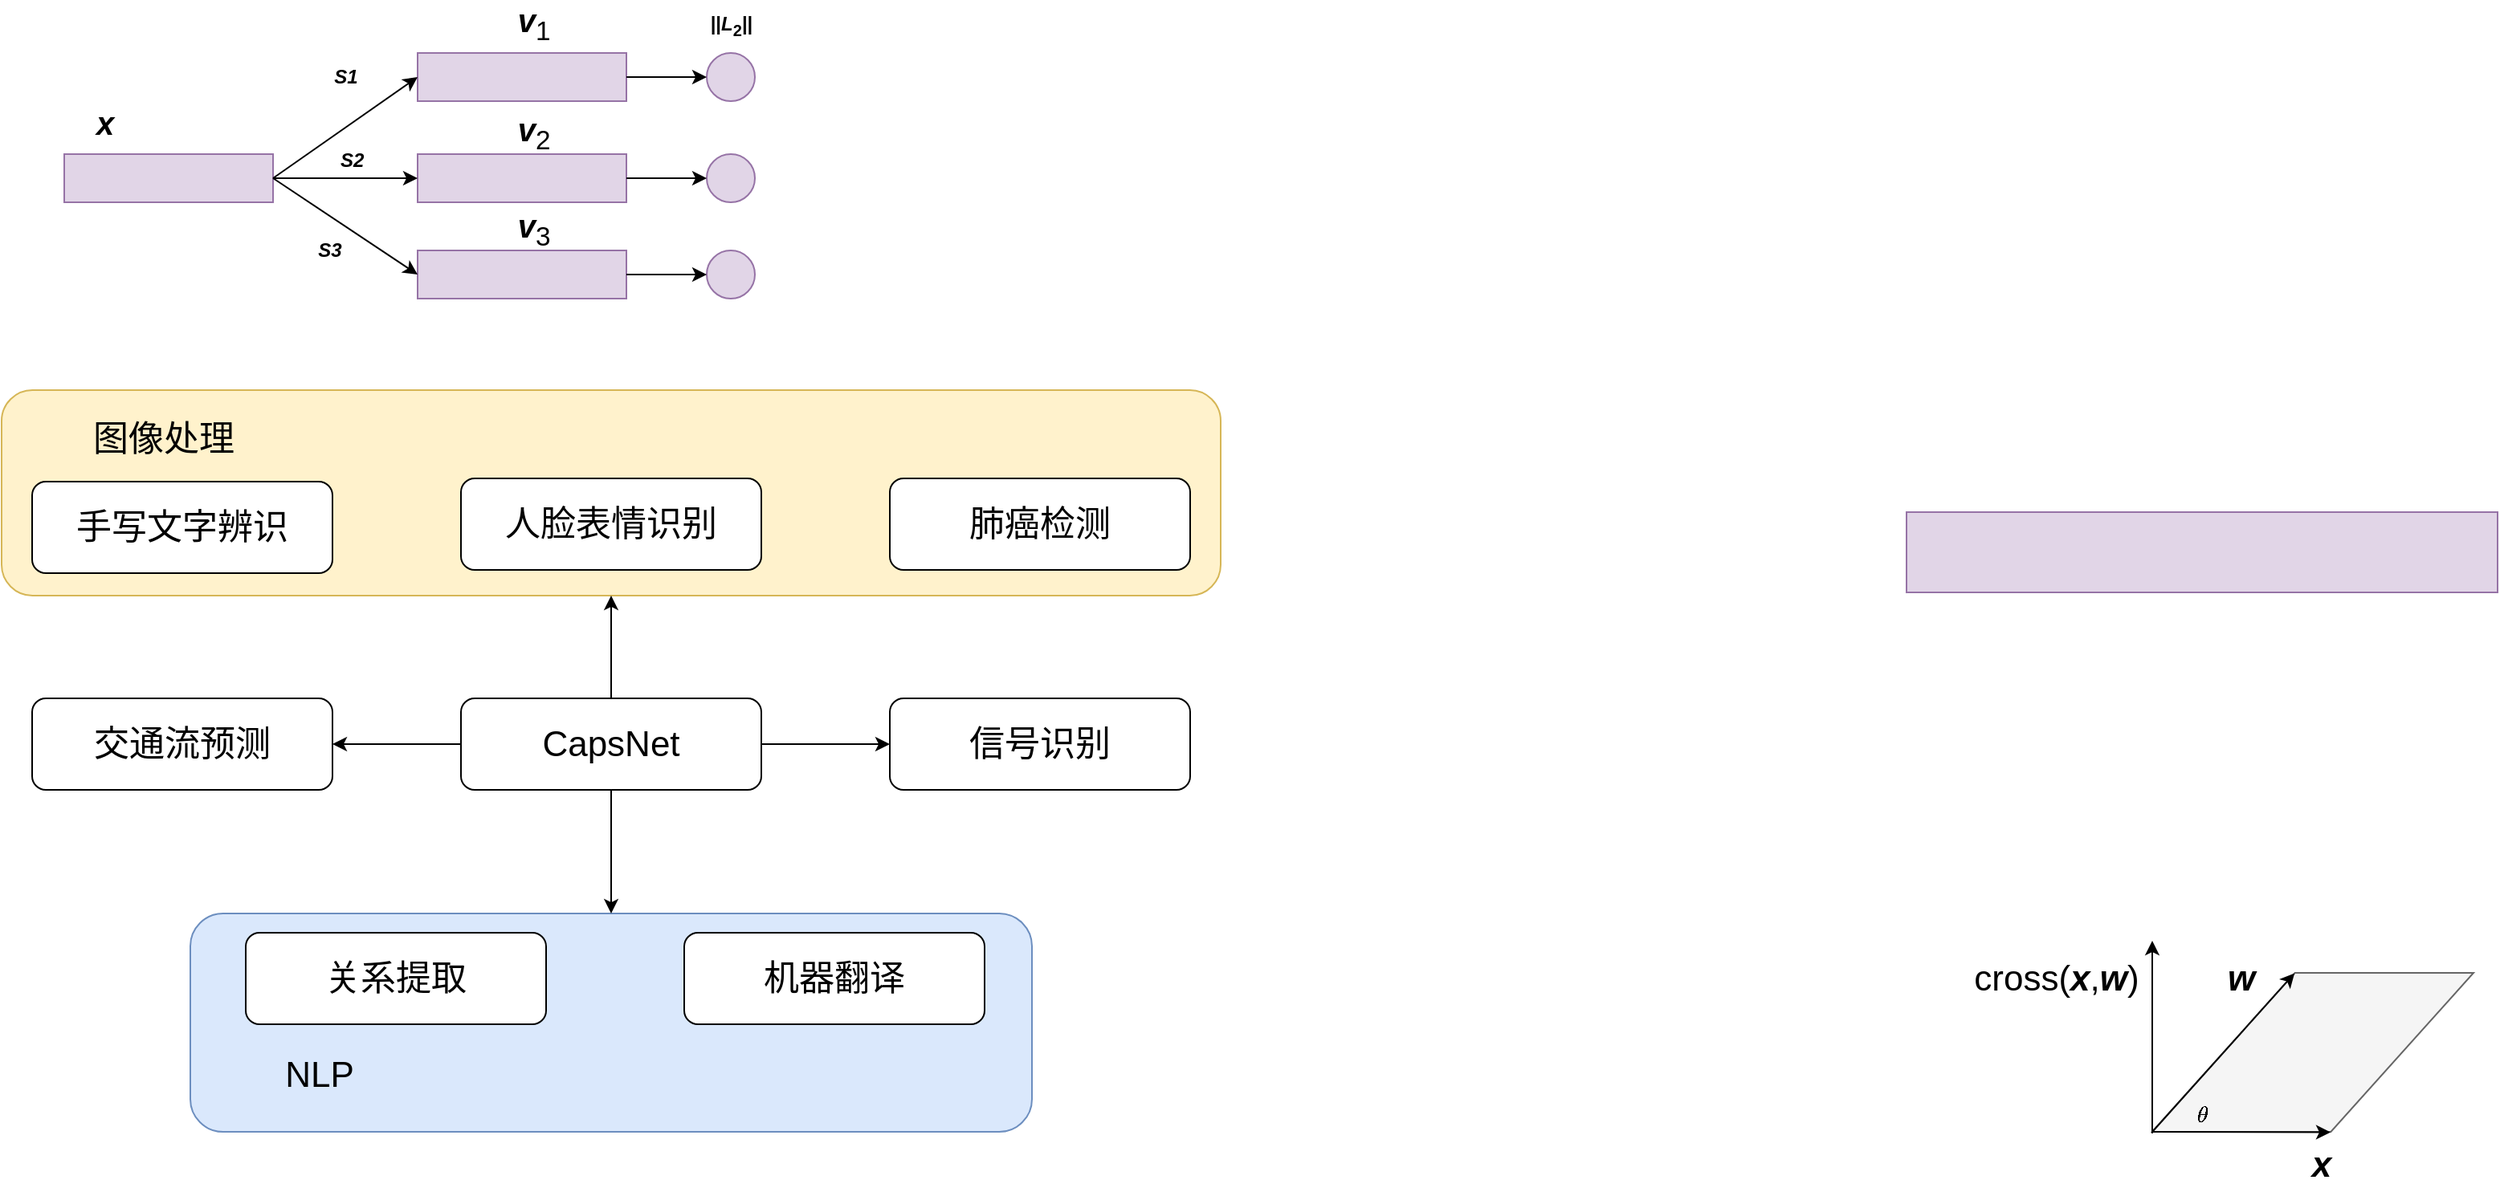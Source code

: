 <mxfile version="13.1.3" type="github">
  <diagram id="diZMRqRUsIZvZlMwBqrH" name="Page-1">
    <mxGraphModel dx="476" dy="361" grid="1" gridSize="10" guides="1" tooltips="1" connect="1" arrows="1" fold="1" page="0" pageScale="1" pageWidth="827" pageHeight="1169" math="1" shadow="0">
      <root>
        <mxCell id="0" />
        <mxCell id="1" parent="0" />
        <mxCell id="22y18X0Yj5JrSiVgaEgC-5" value="" style="shape=parallelogram;perimeter=parallelogramPerimeter;whiteSpace=wrap;html=1;size=0.444;fillColor=#f5f5f5;strokeColor=#666666;fontColor=#333333;" vertex="1" parent="1">
          <mxGeometry x="1400" y="700" width="200" height="99" as="geometry" />
        </mxCell>
        <mxCell id="xD0XYG2H3usSobOG9yuR-62" value="" style="rounded=1;whiteSpace=wrap;html=1;strokeColor=#6c8ebf;fillColor=#dae8fc;" parent="1" vertex="1">
          <mxGeometry x="178.5" y="663" width="524" height="136" as="geometry" />
        </mxCell>
        <mxCell id="xD0XYG2H3usSobOG9yuR-56" value="" style="rounded=1;whiteSpace=wrap;html=1;strokeColor=#d6b656;fillColor=#fff2cc;" parent="1" vertex="1">
          <mxGeometry x="61" y="337" width="759" height="128" as="geometry" />
        </mxCell>
        <mxCell id="xD0XYG2H3usSobOG9yuR-5" value="&lt;font style=&quot;font-size: 20px&quot;&gt;&lt;i&gt;&lt;b&gt;x&lt;/b&gt;&lt;/i&gt;&lt;/font&gt;" style="text;html=1;align=center;verticalAlign=middle;resizable=0;points=[];autosize=1;" parent="1" vertex="1">
          <mxGeometry x="110" y="160" width="30" height="20" as="geometry" />
        </mxCell>
        <mxCell id="xD0XYG2H3usSobOG9yuR-9" value="&lt;i&gt;&lt;b&gt;S1&lt;/b&gt;&lt;/i&gt;" style="text;html=1;align=center;verticalAlign=middle;resizable=0;points=[];autosize=1;" parent="1" vertex="1">
          <mxGeometry x="260" y="132" width="30" height="20" as="geometry" />
        </mxCell>
        <mxCell id="xD0XYG2H3usSobOG9yuR-11" value="&lt;i&gt;&lt;b&gt;S3&lt;/b&gt;&lt;/i&gt;" style="text;html=1;align=center;verticalAlign=middle;resizable=0;points=[];autosize=1;" parent="1" vertex="1">
          <mxGeometry x="250" y="240" width="30" height="20" as="geometry" />
        </mxCell>
        <mxCell id="xD0XYG2H3usSobOG9yuR-12" value="" style="rounded=0;whiteSpace=wrap;html=1;fillColor=#e1d5e7;strokeColor=#9673a6;" parent="1" vertex="1">
          <mxGeometry x="320" y="190" width="130" height="30" as="geometry" />
        </mxCell>
        <mxCell id="xD0XYG2H3usSobOG9yuR-13" value="" style="rounded=0;whiteSpace=wrap;html=1;fillColor=#e1d5e7;strokeColor=#9673a6;" parent="1" vertex="1">
          <mxGeometry x="320" y="127" width="130" height="30" as="geometry" />
        </mxCell>
        <mxCell id="xD0XYG2H3usSobOG9yuR-14" value="" style="rounded=0;whiteSpace=wrap;html=1;fillColor=#e1d5e7;strokeColor=#9673a6;" parent="1" vertex="1">
          <mxGeometry x="100" y="190" width="130" height="30" as="geometry" />
        </mxCell>
        <mxCell id="xD0XYG2H3usSobOG9yuR-15" value="" style="rounded=0;whiteSpace=wrap;html=1;fillColor=#e1d5e7;strokeColor=#9673a6;" parent="1" vertex="1">
          <mxGeometry x="320" y="250" width="130" height="30" as="geometry" />
        </mxCell>
        <mxCell id="xD0XYG2H3usSobOG9yuR-16" value="" style="endArrow=classic;html=1;exitX=1;exitY=0.5;exitDx=0;exitDy=0;entryX=0;entryY=0.5;entryDx=0;entryDy=0;" parent="1" source="xD0XYG2H3usSobOG9yuR-14" target="xD0XYG2H3usSobOG9yuR-13" edge="1">
          <mxGeometry width="50" height="50" relative="1" as="geometry">
            <mxPoint x="340" y="290" as="sourcePoint" />
            <mxPoint x="390" y="240" as="targetPoint" />
          </mxGeometry>
        </mxCell>
        <mxCell id="xD0XYG2H3usSobOG9yuR-17" value="" style="endArrow=classic;html=1;exitX=1;exitY=0.5;exitDx=0;exitDy=0;entryX=0;entryY=0.5;entryDx=0;entryDy=0;" parent="1" source="xD0XYG2H3usSobOG9yuR-14" target="xD0XYG2H3usSobOG9yuR-12" edge="1">
          <mxGeometry width="50" height="50" relative="1" as="geometry">
            <mxPoint x="340" y="290" as="sourcePoint" />
            <mxPoint x="390" y="240" as="targetPoint" />
          </mxGeometry>
        </mxCell>
        <mxCell id="xD0XYG2H3usSobOG9yuR-18" value="" style="endArrow=classic;html=1;exitX=1;exitY=0.5;exitDx=0;exitDy=0;entryX=0;entryY=0.5;entryDx=0;entryDy=0;" parent="1" source="xD0XYG2H3usSobOG9yuR-14" target="xD0XYG2H3usSobOG9yuR-15" edge="1">
          <mxGeometry width="50" height="50" relative="1" as="geometry">
            <mxPoint x="340" y="290" as="sourcePoint" />
            <mxPoint x="390" y="240" as="targetPoint" />
          </mxGeometry>
        </mxCell>
        <mxCell id="xD0XYG2H3usSobOG9yuR-19" value="&lt;i&gt;&lt;b&gt;S2&lt;/b&gt;&lt;/i&gt;" style="text;whiteSpace=wrap;html=1;" parent="1" vertex="1">
          <mxGeometry x="270" y="180" width="40" height="30" as="geometry" />
        </mxCell>
        <mxCell id="xD0XYG2H3usSobOG9yuR-20" value="" style="ellipse;whiteSpace=wrap;html=1;aspect=fixed;fillColor=#e1d5e7;strokeColor=#9673a6;" parent="1" vertex="1">
          <mxGeometry x="500" y="127" width="30" height="30" as="geometry" />
        </mxCell>
        <mxCell id="xD0XYG2H3usSobOG9yuR-21" value="" style="ellipse;whiteSpace=wrap;html=1;aspect=fixed;fillColor=#e1d5e7;strokeColor=#9673a6;" parent="1" vertex="1">
          <mxGeometry x="500" y="190" width="30" height="30" as="geometry" />
        </mxCell>
        <mxCell id="xD0XYG2H3usSobOG9yuR-22" value="" style="ellipse;whiteSpace=wrap;html=1;aspect=fixed;fillColor=#e1d5e7;strokeColor=#9673a6;" parent="1" vertex="1">
          <mxGeometry x="500" y="250" width="30" height="30" as="geometry" />
        </mxCell>
        <mxCell id="xD0XYG2H3usSobOG9yuR-23" value="" style="endArrow=classic;html=1;exitX=1;exitY=0.5;exitDx=0;exitDy=0;entryX=0;entryY=0.5;entryDx=0;entryDy=0;" parent="1" source="xD0XYG2H3usSobOG9yuR-13" target="xD0XYG2H3usSobOG9yuR-20" edge="1">
          <mxGeometry width="50" height="50" relative="1" as="geometry">
            <mxPoint x="340" y="290" as="sourcePoint" />
            <mxPoint x="390" y="240" as="targetPoint" />
          </mxGeometry>
        </mxCell>
        <mxCell id="xD0XYG2H3usSobOG9yuR-25" value="" style="endArrow=classic;html=1;exitX=1;exitY=0.5;exitDx=0;exitDy=0;entryX=0;entryY=0.5;entryDx=0;entryDy=0;" parent="1" source="xD0XYG2H3usSobOG9yuR-12" target="xD0XYG2H3usSobOG9yuR-21" edge="1">
          <mxGeometry width="50" height="50" relative="1" as="geometry">
            <mxPoint x="450" y="142" as="sourcePoint" />
            <mxPoint x="500" y="142" as="targetPoint" />
          </mxGeometry>
        </mxCell>
        <mxCell id="xD0XYG2H3usSobOG9yuR-26" value="" style="endArrow=classic;html=1;exitX=1;exitY=0.5;exitDx=0;exitDy=0;entryX=0;entryY=0.5;entryDx=0;entryDy=0;" parent="1" source="xD0XYG2H3usSobOG9yuR-15" target="xD0XYG2H3usSobOG9yuR-22" edge="1">
          <mxGeometry width="50" height="50" relative="1" as="geometry">
            <mxPoint x="450" y="205" as="sourcePoint" />
            <mxPoint x="500" y="205" as="targetPoint" />
          </mxGeometry>
        </mxCell>
        <mxCell id="xD0XYG2H3usSobOG9yuR-27" value="&lt;b&gt;||&lt;i&gt;L&lt;/i&gt;&lt;sub&gt;2&lt;/sub&gt;||&lt;/b&gt;" style="text;html=1;align=center;verticalAlign=middle;resizable=0;points=[];autosize=1;" parent="1" vertex="1">
          <mxGeometry x="495" y="100" width="40" height="20" as="geometry" />
        </mxCell>
        <mxCell id="xD0XYG2H3usSobOG9yuR-28" value="&lt;font style=&quot;font-size: 20px&quot;&gt;&lt;i&gt;&lt;b&gt;v&lt;/b&gt;&lt;/i&gt;&lt;sub&gt;1&lt;/sub&gt;&lt;/font&gt;" style="text;html=1;align=center;verticalAlign=middle;resizable=0;points=[];autosize=1;" parent="1" vertex="1">
          <mxGeometry x="377" y="97" width="30" height="23" as="geometry" />
        </mxCell>
        <mxCell id="xD0XYG2H3usSobOG9yuR-29" value="&lt;font style=&quot;font-size: 20px&quot;&gt;&lt;i&gt;&lt;b&gt;v&lt;/b&gt;&lt;/i&gt;&lt;sub&gt;2&lt;/sub&gt;&lt;/font&gt;" style="text;html=1;align=center;verticalAlign=middle;resizable=0;points=[];autosize=1;" parent="1" vertex="1">
          <mxGeometry x="377" y="165" width="30" height="23" as="geometry" />
        </mxCell>
        <mxCell id="xD0XYG2H3usSobOG9yuR-30" value="&lt;font style=&quot;font-size: 20px&quot;&gt;&lt;i&gt;&lt;b&gt;v&lt;/b&gt;&lt;/i&gt;&lt;sub&gt;3&lt;/sub&gt;&lt;/font&gt;" style="text;html=1;align=center;verticalAlign=middle;resizable=0;points=[];autosize=1;" parent="1" vertex="1">
          <mxGeometry x="377" y="225" width="30" height="23" as="geometry" />
        </mxCell>
        <mxCell id="xD0XYG2H3usSobOG9yuR-33" value="" style="edgeStyle=orthogonalEdgeStyle;rounded=0;orthogonalLoop=1;jettySize=auto;html=1;entryX=0.5;entryY=1;entryDx=0;entryDy=0;" parent="1" source="xD0XYG2H3usSobOG9yuR-31" target="xD0XYG2H3usSobOG9yuR-56" edge="1">
          <mxGeometry relative="1" as="geometry">
            <mxPoint x="441" y="494" as="targetPoint" />
          </mxGeometry>
        </mxCell>
        <mxCell id="xD0XYG2H3usSobOG9yuR-35" value="" style="edgeStyle=orthogonalEdgeStyle;rounded=0;orthogonalLoop=1;jettySize=auto;html=1;" parent="1" source="xD0XYG2H3usSobOG9yuR-31" target="xD0XYG2H3usSobOG9yuR-34" edge="1">
          <mxGeometry relative="1" as="geometry" />
        </mxCell>
        <mxCell id="xD0XYG2H3usSobOG9yuR-60" style="edgeStyle=orthogonalEdgeStyle;rounded=0;orthogonalLoop=1;jettySize=auto;html=1;exitX=1;exitY=0.5;exitDx=0;exitDy=0;" parent="1" source="xD0XYG2H3usSobOG9yuR-31" target="xD0XYG2H3usSobOG9yuR-50" edge="1">
          <mxGeometry relative="1" as="geometry" />
        </mxCell>
        <mxCell id="xD0XYG2H3usSobOG9yuR-65" style="edgeStyle=orthogonalEdgeStyle;rounded=0;orthogonalLoop=1;jettySize=auto;html=1;exitX=0.5;exitY=1;exitDx=0;exitDy=0;" parent="1" source="xD0XYG2H3usSobOG9yuR-31" target="xD0XYG2H3usSobOG9yuR-62" edge="1">
          <mxGeometry relative="1" as="geometry" />
        </mxCell>
        <mxCell id="xD0XYG2H3usSobOG9yuR-31" value="&lt;font style=&quot;font-size: 22px&quot;&gt;CapsNet&lt;/font&gt;" style="rounded=1;whiteSpace=wrap;html=1;" parent="1" vertex="1">
          <mxGeometry x="347" y="529" width="187" height="57" as="geometry" />
        </mxCell>
        <mxCell id="xD0XYG2H3usSobOG9yuR-36" value="&lt;font style=&quot;font-size: 22px&quot;&gt;机器翻译&lt;/font&gt;" style="rounded=1;whiteSpace=wrap;html=1;" parent="1" vertex="1">
          <mxGeometry x="486" y="675" width="187" height="57" as="geometry" />
        </mxCell>
        <mxCell id="xD0XYG2H3usSobOG9yuR-34" value="&lt;font style=&quot;font-size: 22px&quot;&gt;交通流预测&lt;/font&gt;" style="rounded=1;whiteSpace=wrap;html=1;" parent="1" vertex="1">
          <mxGeometry x="80" y="529" width="187" height="57" as="geometry" />
        </mxCell>
        <mxCell id="xD0XYG2H3usSobOG9yuR-32" value="&lt;font style=&quot;font-size: 22px&quot;&gt;人脸表情识别&lt;/font&gt;" style="rounded=1;whiteSpace=wrap;html=1;" parent="1" vertex="1">
          <mxGeometry x="347" y="392" width="187" height="57" as="geometry" />
        </mxCell>
        <mxCell id="xD0XYG2H3usSobOG9yuR-43" value="&lt;font style=&quot;font-size: 22px&quot;&gt;肺癌检测&lt;/font&gt;" style="rounded=1;whiteSpace=wrap;html=1;" parent="1" vertex="1">
          <mxGeometry x="614" y="392" width="187" height="57" as="geometry" />
        </mxCell>
        <mxCell id="xD0XYG2H3usSobOG9yuR-46" value="&lt;font style=&quot;font-size: 22px&quot;&gt;手写文字辨识&lt;/font&gt;" style="rounded=1;whiteSpace=wrap;html=1;" parent="1" vertex="1">
          <mxGeometry x="80" y="394" width="187" height="57" as="geometry" />
        </mxCell>
        <mxCell id="xD0XYG2H3usSobOG9yuR-48" value="&lt;font style=&quot;font-size: 22px&quot;&gt;关系提取&lt;/font&gt;" style="rounded=1;whiteSpace=wrap;html=1;" parent="1" vertex="1">
          <mxGeometry x="213" y="675" width="187" height="57" as="geometry" />
        </mxCell>
        <mxCell id="xD0XYG2H3usSobOG9yuR-50" value="&lt;font style=&quot;font-size: 22px&quot;&gt;信号识别&lt;/font&gt;" style="rounded=1;whiteSpace=wrap;html=1;" parent="1" vertex="1">
          <mxGeometry x="614" y="529" width="187" height="57" as="geometry" />
        </mxCell>
        <mxCell id="xD0XYG2H3usSobOG9yuR-59" value="&lt;font style=&quot;font-size: 22px&quot;&gt;图像处理&lt;/font&gt;" style="text;html=1;strokeColor=none;fillColor=none;align=center;verticalAlign=middle;whiteSpace=wrap;rounded=0;" parent="1" vertex="1">
          <mxGeometry x="99" y="358" width="126" height="20" as="geometry" />
        </mxCell>
        <mxCell id="xD0XYG2H3usSobOG9yuR-63" value="&lt;font style=&quot;font-size: 22px&quot;&gt;NLP&lt;/font&gt;" style="text;html=1;strokeColor=none;fillColor=none;align=center;verticalAlign=middle;whiteSpace=wrap;rounded=0;" parent="1" vertex="1">
          <mxGeometry x="239" y="754" width="40" height="20" as="geometry" />
        </mxCell>
        <mxCell id="xD0XYG2H3usSobOG9yuR-66" value="" style="rounded=0;whiteSpace=wrap;html=1;strokeColor=#9673a6;fillColor=#e1d5e7;" parent="1" vertex="1">
          <mxGeometry x="1247" y="413" width="368" height="50" as="geometry" />
        </mxCell>
        <mxCell id="22y18X0Yj5JrSiVgaEgC-1" value="" style="endArrow=classic;html=1;entryX=0.443;entryY=0.002;entryDx=0;entryDy=0;entryPerimeter=0;" edge="1" parent="1" target="22y18X0Yj5JrSiVgaEgC-5">
          <mxGeometry width="50" height="50" relative="1" as="geometry">
            <mxPoint x="1400" y="799" as="sourcePoint" />
            <mxPoint x="1499" y="703" as="targetPoint" />
          </mxGeometry>
        </mxCell>
        <mxCell id="22y18X0Yj5JrSiVgaEgC-2" value="" style="endArrow=classic;html=1;entryX=0.555;entryY=1.003;entryDx=0;entryDy=0;entryPerimeter=0;" edge="1" parent="1" target="22y18X0Yj5JrSiVgaEgC-5">
          <mxGeometry width="50" height="50" relative="1" as="geometry">
            <mxPoint x="1400" y="799" as="sourcePoint" />
            <mxPoint x="1510" y="798" as="targetPoint" />
          </mxGeometry>
        </mxCell>
        <mxCell id="22y18X0Yj5JrSiVgaEgC-3" value="&lt;font style=&quot;font-size: 22px&quot;&gt;&lt;i&gt;&lt;b&gt;x&lt;/b&gt;&lt;/i&gt;&lt;/font&gt;" style="text;html=1;align=center;verticalAlign=middle;resizable=0;points=[];autosize=1;" vertex="1" parent="1">
          <mxGeometry x="1490" y="810" width="30" height="20" as="geometry" />
        </mxCell>
        <mxCell id="22y18X0Yj5JrSiVgaEgC-4" value="&lt;font style=&quot;font-size: 22px&quot;&gt;&lt;i&gt;&lt;b&gt;w&lt;br&gt;&lt;/b&gt;&lt;/i&gt;&lt;/font&gt;" style="text;html=1;align=center;verticalAlign=middle;resizable=0;points=[];autosize=1;" vertex="1" parent="1">
          <mxGeometry x="1440" y="693.5" width="30" height="20" as="geometry" />
        </mxCell>
        <mxCell id="22y18X0Yj5JrSiVgaEgC-6" value="" style="endArrow=classic;html=1;" edge="1" parent="1">
          <mxGeometry width="50" height="50" relative="1" as="geometry">
            <mxPoint x="1400" y="800" as="sourcePoint" />
            <mxPoint x="1400" y="680" as="targetPoint" />
          </mxGeometry>
        </mxCell>
        <mxCell id="22y18X0Yj5JrSiVgaEgC-8" value="&lt;div&gt;$$\theta$$&lt;/div&gt;" style="text;html=1;align=center;verticalAlign=middle;resizable=0;points=[];autosize=1;" vertex="1" parent="1">
          <mxGeometry x="1396" y="779" width="70" height="20" as="geometry" />
        </mxCell>
        <mxCell id="22y18X0Yj5JrSiVgaEgC-12" value="&lt;font style=&quot;font-size: 22px&quot;&gt;cross(&lt;i&gt;&lt;b&gt;x&lt;/b&gt;&lt;/i&gt;,&lt;i&gt;&lt;b&gt;w&lt;/b&gt;&lt;/i&gt;)&lt;/font&gt;" style="text;html=1;align=center;verticalAlign=middle;resizable=0;points=[];autosize=1;" vertex="1" parent="1">
          <mxGeometry x="1280" y="693.5" width="120" height="20" as="geometry" />
        </mxCell>
      </root>
    </mxGraphModel>
  </diagram>
</mxfile>
